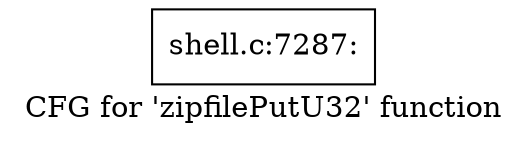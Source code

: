 digraph "CFG for 'zipfilePutU32' function" {
	label="CFG for 'zipfilePutU32' function";

	Node0x560276b7d730 [shape=record,label="{shell.c:7287:}"];
}
